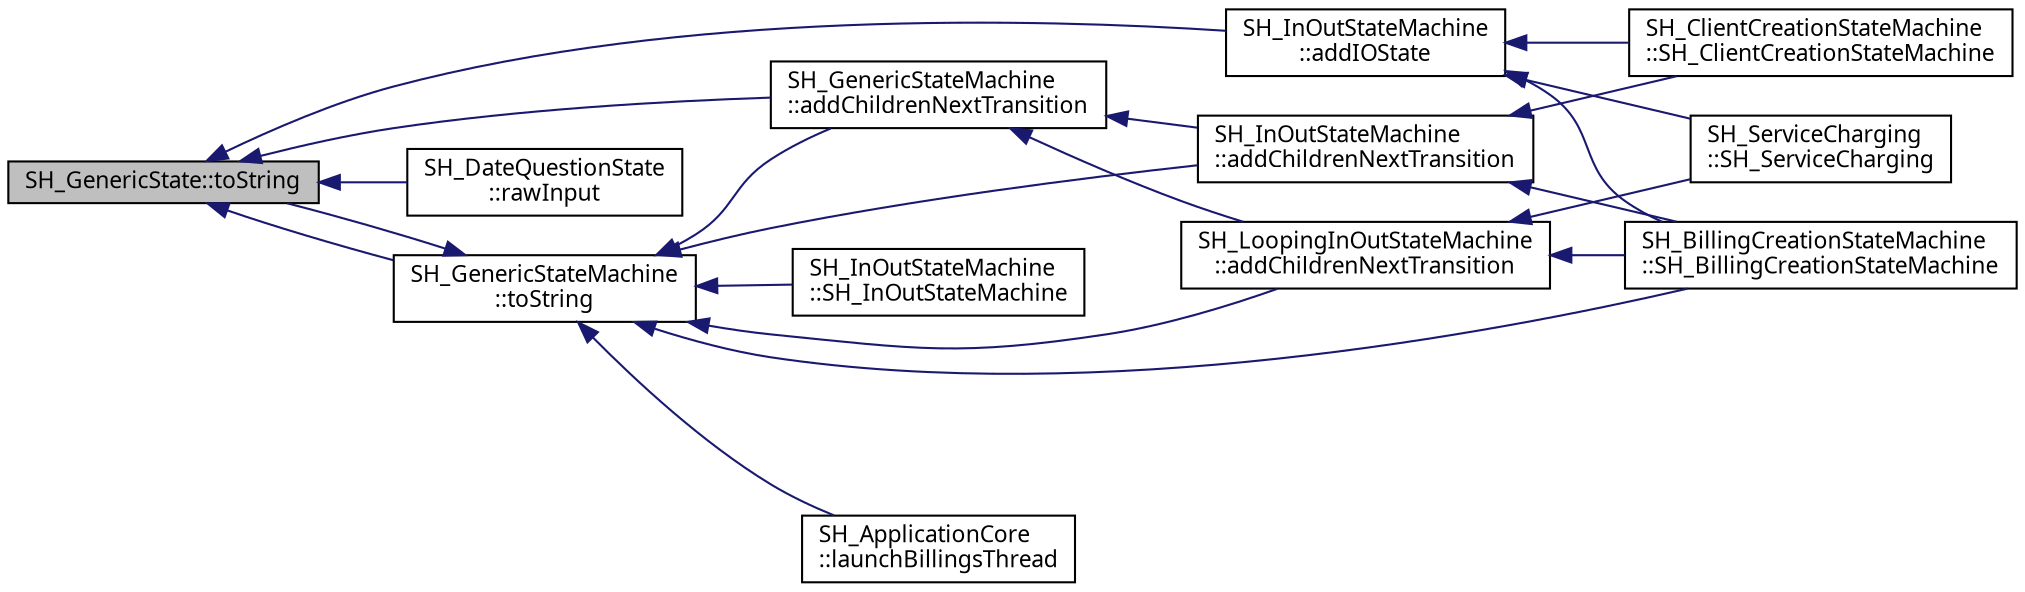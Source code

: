 digraph "SH_GenericState::toString"
{
 // INTERACTIVE_SVG=YES
  bgcolor="transparent";
  edge [fontname="Verdana",fontsize="11",labelfontname="Verdana",labelfontsize="11"];
  node [fontname="Verdana",fontsize="11",shape=record];
  rankdir="LR";
  Node1 [label="SH_GenericState::toString",height=0.2,width=0.4,color="black", fillcolor="grey75", style="filled" fontcolor="black"];
  Node1 -> Node2 [dir="back",color="midnightblue",fontsize="11",style="solid"];
  Node2 [label="SH_GenericStateMachine\l::addChildrenNextTransition",height=0.2,width=0.4,color="black",URL="$classSH__GenericStateMachine.html#a16d844020bc26480bd81d6b794c8364c"];
  Node2 -> Node3 [dir="back",color="midnightblue",fontsize="11",style="solid"];
  Node3 [label="SH_LoopingInOutStateMachine\l::addChildrenNextTransition",height=0.2,width=0.4,color="black",URL="$classSH__LoopingInOutStateMachine.html#abfae9f47019379f270496de46845c729"];
  Node3 -> Node4 [dir="back",color="midnightblue",fontsize="11",style="solid"];
  Node4 [label="SH_BillingCreationStateMachine\l::SH_BillingCreationStateMachine",height=0.2,width=0.4,color="black",URL="$classSH__BillingCreationStateMachine.html#ad62b77fa4aeafe200056ff3974562f83",tooltip="SH_BillingCreationStateMachine. "];
  Node3 -> Node5 [dir="back",color="midnightblue",fontsize="11",style="solid"];
  Node5 [label="SH_ServiceCharging\l::SH_ServiceCharging",height=0.2,width=0.4,color="black",URL="$classSH__ServiceCharging.html#afa5273d046049b1c2b020a6a19a8290b",tooltip="SH_ServiceCharging. "];
  Node2 -> Node6 [dir="back",color="midnightblue",fontsize="11",style="solid"];
  Node6 [label="SH_InOutStateMachine\l::addChildrenNextTransition",height=0.2,width=0.4,color="black",URL="$classSH__InOutStateMachine.html#aa78420f8778d7777809aad77eb8473b4"];
  Node6 -> Node4 [dir="back",color="midnightblue",fontsize="11",style="solid"];
  Node6 -> Node7 [dir="back",color="midnightblue",fontsize="11",style="solid"];
  Node7 [label="SH_ClientCreationStateMachine\l::SH_ClientCreationStateMachine",height=0.2,width=0.4,color="black",URL="$classSH__ClientCreationStateMachine.html#a0b406b0f404c0fd33bf35be8ce0cc811"];
  Node1 -> Node8 [dir="back",color="midnightblue",fontsize="11",style="solid"];
  Node8 [label="SH_InOutStateMachine\l::addIOState",height=0.2,width=0.4,color="black",URL="$classSH__InOutStateMachine.html#a2528cffddbe6f98c32ebef41423c0118"];
  Node8 -> Node4 [dir="back",color="midnightblue",fontsize="11",style="solid"];
  Node8 -> Node7 [dir="back",color="midnightblue",fontsize="11",style="solid"];
  Node8 -> Node5 [dir="back",color="midnightblue",fontsize="11",style="solid"];
  Node1 -> Node9 [dir="back",color="midnightblue",fontsize="11",style="solid"];
  Node9 [label="SH_DateQuestionState\l::rawInput",height=0.2,width=0.4,color="black",URL="$classSH__DateQuestionState.html#a71917e94cb9ce692f916a848bc8c8892"];
  Node1 -> Node10 [dir="back",color="midnightblue",fontsize="11",style="solid"];
  Node10 [label="SH_GenericStateMachine\l::toString",height=0.2,width=0.4,color="black",URL="$classSH__GenericStateMachine.html#a85c0c1c9d258ae991f84667412fa47cd"];
  Node10 -> Node2 [dir="back",color="midnightblue",fontsize="11",style="solid"];
  Node10 -> Node3 [dir="back",color="midnightblue",fontsize="11",style="solid"];
  Node10 -> Node6 [dir="back",color="midnightblue",fontsize="11",style="solid"];
  Node10 -> Node11 [dir="back",color="midnightblue",fontsize="11",style="solid"];
  Node11 [label="SH_ApplicationCore\l::launchBillingsThread",height=0.2,width=0.4,color="black",URL="$classSH__ApplicationCore.html#aa0777211696005ec89b2effe06190c3b"];
  Node10 -> Node4 [dir="back",color="midnightblue",fontsize="11",style="solid"];
  Node10 -> Node12 [dir="back",color="midnightblue",fontsize="11",style="solid"];
  Node12 [label="SH_InOutStateMachine\l::SH_InOutStateMachine",height=0.2,width=0.4,color="black",URL="$classSH__InOutStateMachine.html#abd780037922920c674b43d80c2b50d16"];
  Node10 -> Node1 [dir="back",color="midnightblue",fontsize="11",style="solid"];
}
